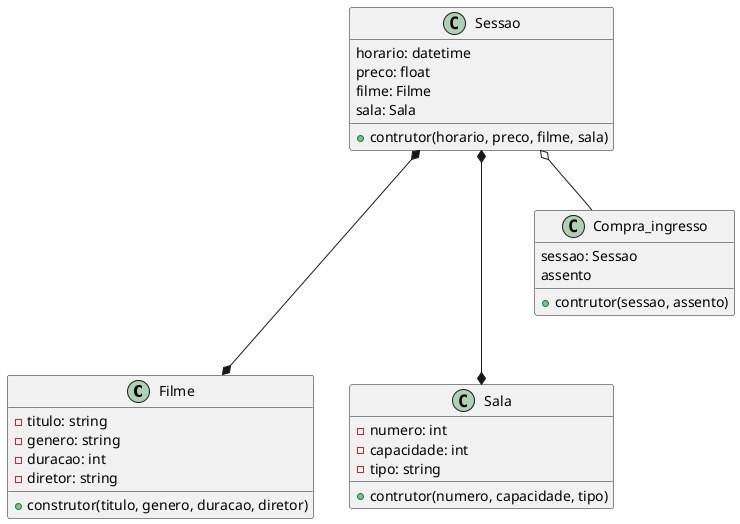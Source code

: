 @startuml cinema
class Filme{
-titulo: string
-genero: string
-duracao: int
-diretor: string
+construtor(titulo, genero, duracao, diretor)

}

class Sala{
-numero: int
-capacidade: int
-tipo: string
+contrutor(numero, capacidade, tipo)
}

class Sessao{

horario: datetime
preco: float
filme: Filme
sala: Sala
+contrutor(horario, preco, filme, sala)
}

class Compra_ingresso{
sessao: Sessao
assento
+contrutor(sessao, assento)

}

Sessao *---* Filme
Sessao *---* Sala
Sessao o-- Compra_ingresso


@enduml